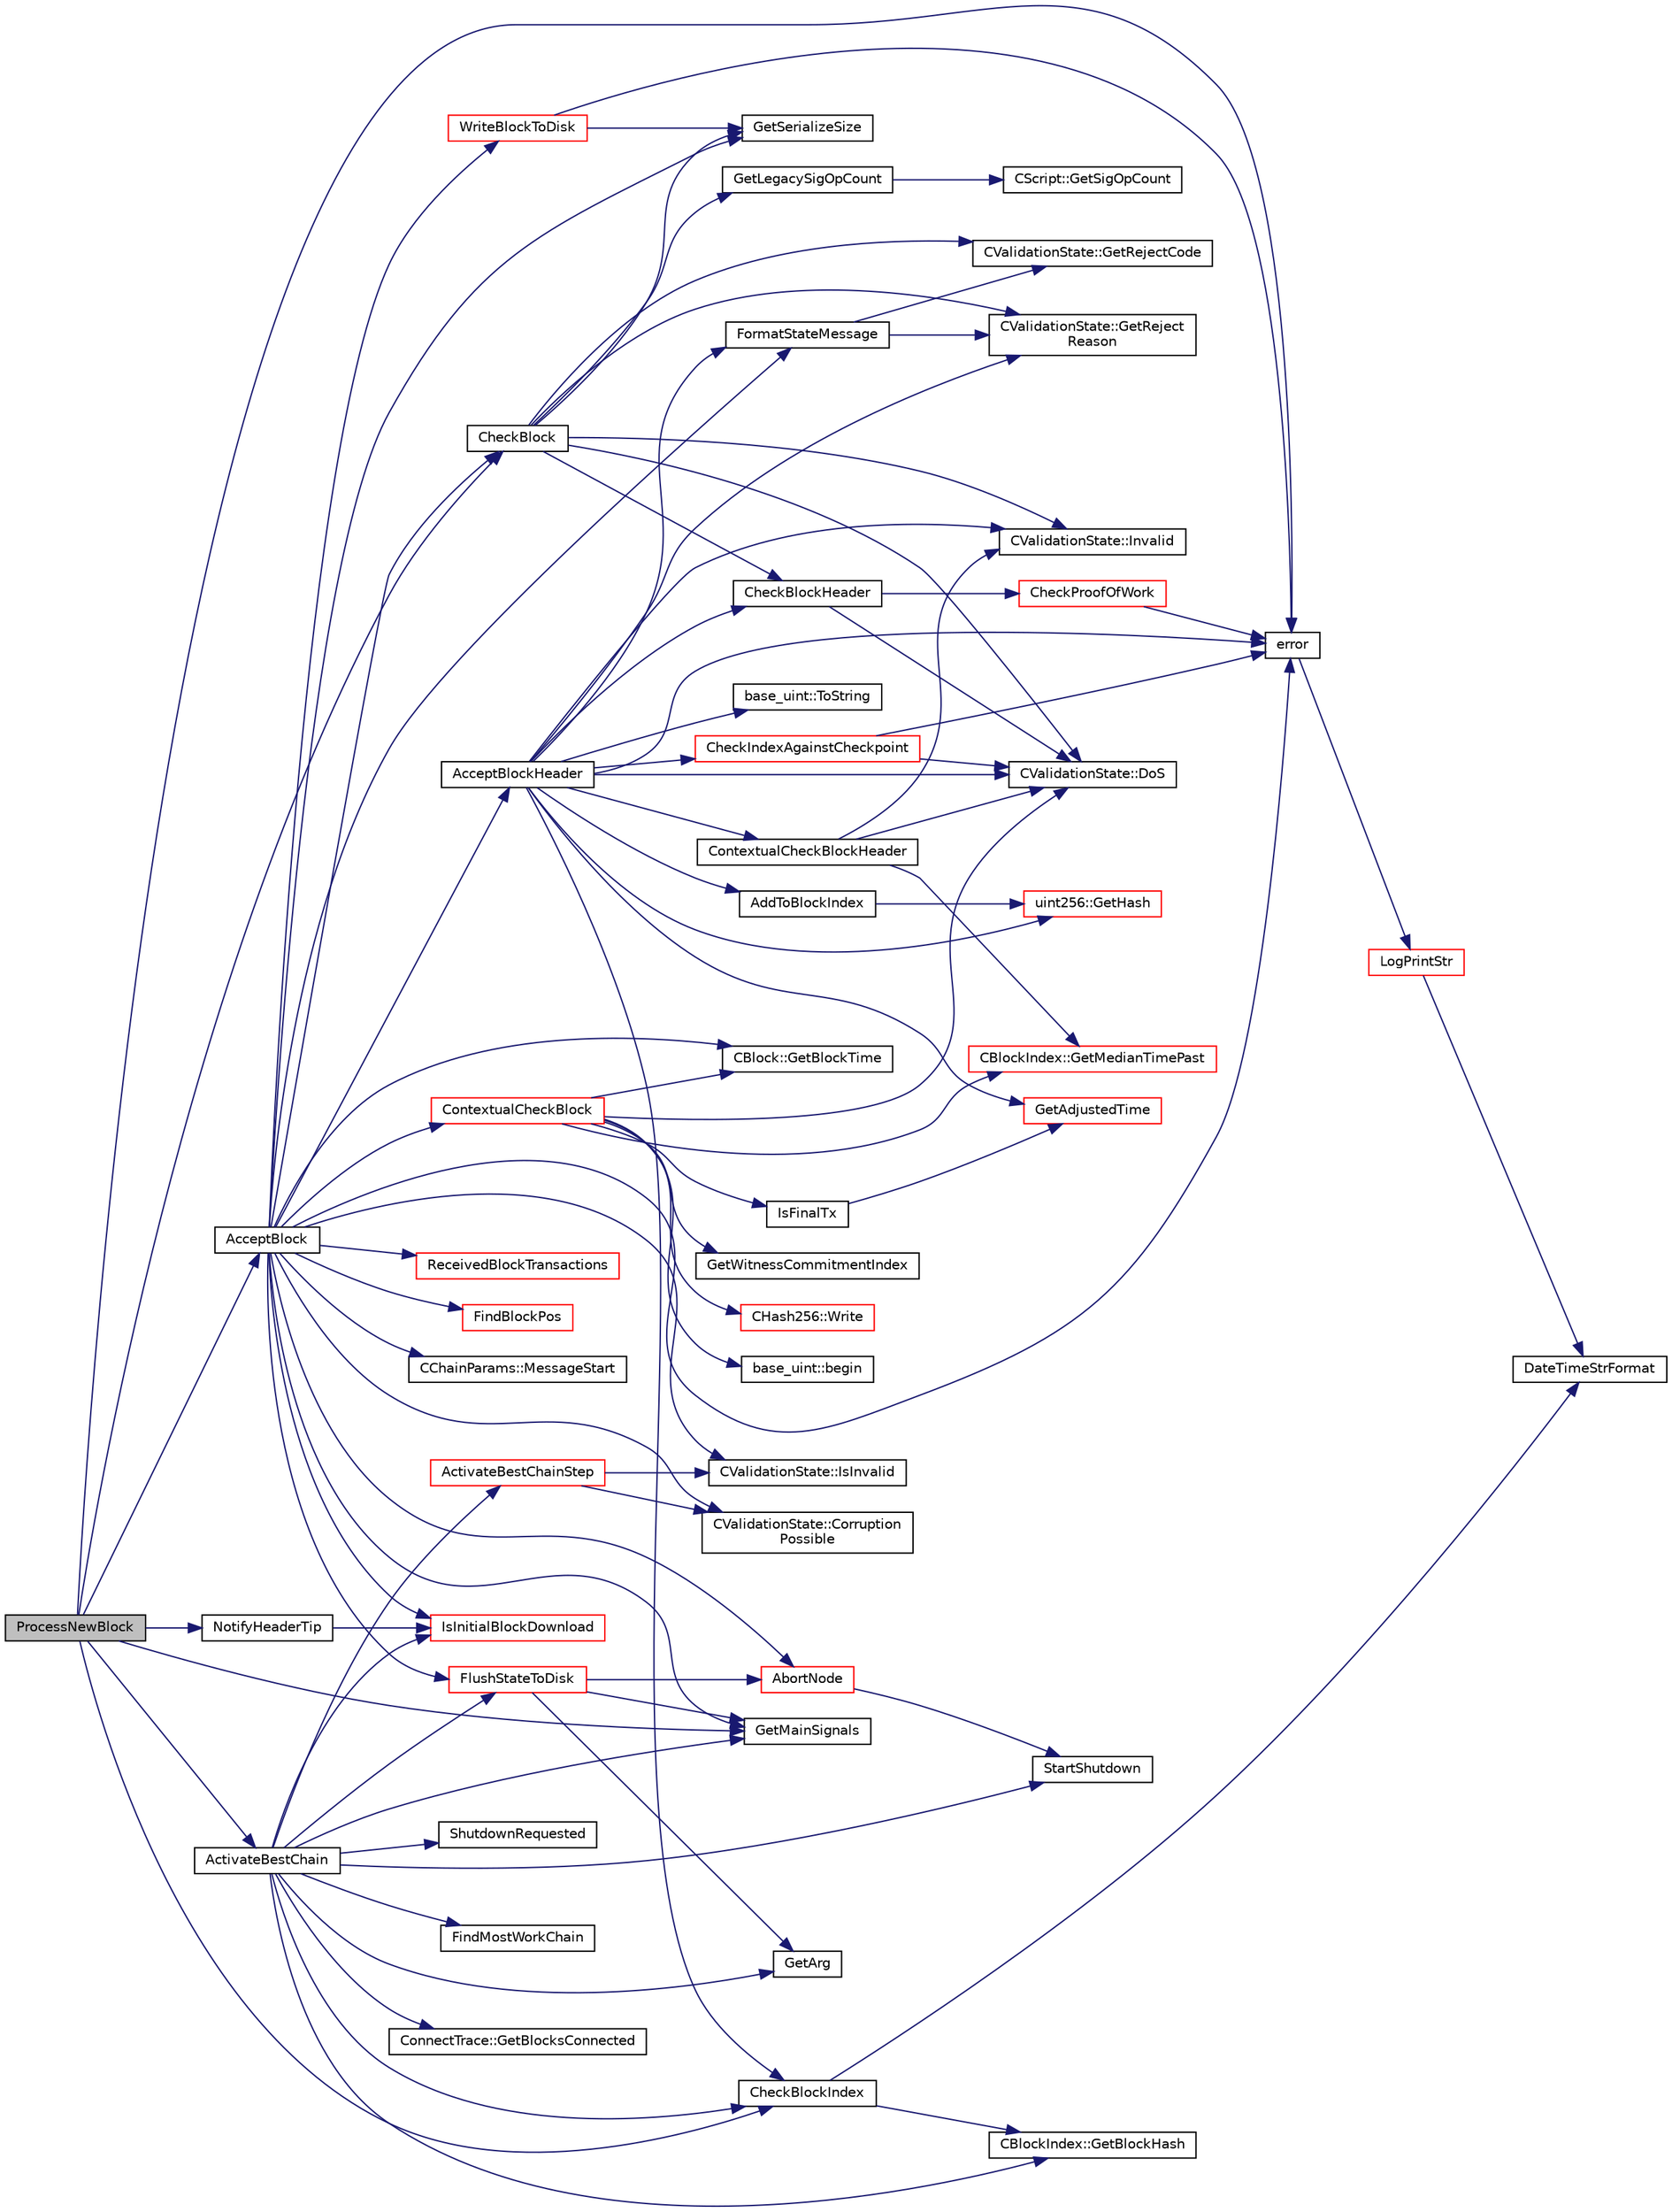 digraph "ProcessNewBlock"
{
  edge [fontname="Helvetica",fontsize="10",labelfontname="Helvetica",labelfontsize="10"];
  node [fontname="Helvetica",fontsize="10",shape=record];
  rankdir="LR";
  Node2299 [label="ProcessNewBlock",height=0.2,width=0.4,color="black", fillcolor="grey75", style="filled", fontcolor="black"];
  Node2299 -> Node2300 [color="midnightblue",fontsize="10",style="solid",fontname="Helvetica"];
  Node2300 [label="CheckBlock",height=0.2,width=0.4,color="black", fillcolor="white", style="filled",URL="$dd/d7d/validation_8cpp.html#abc9c65975a473d224b3b97b89d571942",tooltip="Functions for validating blocks and updating the block tree. "];
  Node2300 -> Node2301 [color="midnightblue",fontsize="10",style="solid",fontname="Helvetica"];
  Node2301 [label="CheckBlockHeader",height=0.2,width=0.4,color="black", fillcolor="white", style="filled",URL="$dd/d7d/validation_8cpp.html#ab7a9bd34b5fe878a3623ac1f04e1105c"];
  Node2301 -> Node2302 [color="midnightblue",fontsize="10",style="solid",fontname="Helvetica"];
  Node2302 [label="CheckProofOfWork",height=0.2,width=0.4,color="red", fillcolor="white", style="filled",URL="$d1/d08/proofs_8cpp.html#a20a76dbc6ac5b8a6e0aaef85522b1069",tooltip="Check whether a block hash satisfies the proof-of-work requirement specified by nBits. "];
  Node2302 -> Node2305 [color="midnightblue",fontsize="10",style="solid",fontname="Helvetica"];
  Node2305 [label="error",height=0.2,width=0.4,color="black", fillcolor="white", style="filled",URL="$d8/d3c/util_8h.html#af8985880cf4ef26df0a5aa2ffcb76662"];
  Node2305 -> Node2306 [color="midnightblue",fontsize="10",style="solid",fontname="Helvetica"];
  Node2306 [label="LogPrintStr",height=0.2,width=0.4,color="red", fillcolor="white", style="filled",URL="$d8/d3c/util_8h.html#afd4c3002b2797c0560adddb6af3ca1da"];
  Node2306 -> Node2312 [color="midnightblue",fontsize="10",style="solid",fontname="Helvetica"];
  Node2312 [label="DateTimeStrFormat",height=0.2,width=0.4,color="black", fillcolor="white", style="filled",URL="$df/d2d/util_8cpp.html#a749bc6776c8ec72d7c5e4dea56aee415"];
  Node2301 -> Node2314 [color="midnightblue",fontsize="10",style="solid",fontname="Helvetica"];
  Node2314 [label="CValidationState::DoS",height=0.2,width=0.4,color="black", fillcolor="white", style="filled",URL="$d5/df6/class_c_validation_state.html#a3c6786d00da8d1c5df25b4c3876409e8"];
  Node2300 -> Node2314 [color="midnightblue",fontsize="10",style="solid",fontname="Helvetica"];
  Node2300 -> Node2315 [color="midnightblue",fontsize="10",style="solid",fontname="Helvetica"];
  Node2315 [label="GetSerializeSize",height=0.2,width=0.4,color="black", fillcolor="white", style="filled",URL="$df/d9d/serialize_8h.html#a48239e478ae730373d1984fe304ca025"];
  Node2300 -> Node2316 [color="midnightblue",fontsize="10",style="solid",fontname="Helvetica"];
  Node2316 [label="CValidationState::Invalid",height=0.2,width=0.4,color="black", fillcolor="white", style="filled",URL="$d5/df6/class_c_validation_state.html#a88ff08b67f7f44bb3c7f7053bb1ee6fc"];
  Node2300 -> Node2317 [color="midnightblue",fontsize="10",style="solid",fontname="Helvetica"];
  Node2317 [label="CValidationState::GetRejectCode",height=0.2,width=0.4,color="black", fillcolor="white", style="filled",URL="$d5/df6/class_c_validation_state.html#ad90959549444c9795484785d8af97850"];
  Node2300 -> Node2318 [color="midnightblue",fontsize="10",style="solid",fontname="Helvetica"];
  Node2318 [label="CValidationState::GetReject\lReason",height=0.2,width=0.4,color="black", fillcolor="white", style="filled",URL="$d5/df6/class_c_validation_state.html#a8fa9612cb40c3c8592f7cd29b5931ccd"];
  Node2300 -> Node2319 [color="midnightblue",fontsize="10",style="solid",fontname="Helvetica"];
  Node2319 [label="GetLegacySigOpCount",height=0.2,width=0.4,color="black", fillcolor="white", style="filled",URL="$df/d0a/main_8cpp.html#ad2eaf4f8542c12ea9ee1183609cc6d1a",tooltip="Count ECDSA signature operations the old-fashioned (pre-0.6) way. "];
  Node2319 -> Node2320 [color="midnightblue",fontsize="10",style="solid",fontname="Helvetica"];
  Node2320 [label="CScript::GetSigOpCount",height=0.2,width=0.4,color="black", fillcolor="white", style="filled",URL="$d9/d4b/class_c_script.html#a957f92ddf3efcd76b66e514c05f27dde"];
  Node2299 -> Node2321 [color="midnightblue",fontsize="10",style="solid",fontname="Helvetica"];
  Node2321 [label="AcceptBlock",height=0.2,width=0.4,color="black", fillcolor="white", style="filled",URL="$dd/d7d/validation_8cpp.html#aaa7054d6767ac72da76062adba62e296",tooltip="Store block on disk. "];
  Node2321 -> Node2322 [color="midnightblue",fontsize="10",style="solid",fontname="Helvetica"];
  Node2322 [label="AcceptBlockHeader",height=0.2,width=0.4,color="black", fillcolor="white", style="filled",URL="$dd/d7d/validation_8cpp.html#a44668eed86c30141dcdd2a7d04bff543"];
  Node2322 -> Node2323 [color="midnightblue",fontsize="10",style="solid",fontname="Helvetica"];
  Node2323 [label="uint256::GetHash",height=0.2,width=0.4,color="red", fillcolor="white", style="filled",URL="$d2/d86/classuint256.html#a6dfa79998c7cb7def7a6c7c0a6915c58"];
  Node2322 -> Node2316 [color="midnightblue",fontsize="10",style="solid",fontname="Helvetica"];
  Node2322 -> Node2305 [color="midnightblue",fontsize="10",style="solid",fontname="Helvetica"];
  Node2322 -> Node2326 [color="midnightblue",fontsize="10",style="solid",fontname="Helvetica"];
  Node2326 [label="base_uint::ToString",height=0.2,width=0.4,color="black", fillcolor="white", style="filled",URL="$da/df7/classbase__uint.html#acccba4d9d51a0c36261718ca0cbb293b"];
  Node2322 -> Node2301 [color="midnightblue",fontsize="10",style="solid",fontname="Helvetica"];
  Node2322 -> Node2327 [color="midnightblue",fontsize="10",style="solid",fontname="Helvetica"];
  Node2327 [label="FormatStateMessage",height=0.2,width=0.4,color="black", fillcolor="white", style="filled",URL="$dd/d7d/validation_8cpp.html#a86ed1d2d0837b905d74c2e4192b6c06a",tooltip="Convert CValidationState to a human-readable message for logging. "];
  Node2327 -> Node2318 [color="midnightblue",fontsize="10",style="solid",fontname="Helvetica"];
  Node2327 -> Node2317 [color="midnightblue",fontsize="10",style="solid",fontname="Helvetica"];
  Node2322 -> Node2314 [color="midnightblue",fontsize="10",style="solid",fontname="Helvetica"];
  Node2322 -> Node2328 [color="midnightblue",fontsize="10",style="solid",fontname="Helvetica"];
  Node2328 [label="CheckIndexAgainstCheckpoint",height=0.2,width=0.4,color="red", fillcolor="white", style="filled",URL="$dd/d7d/validation_8cpp.html#a854f4f2a8843d4ddd0b0824a003b2546"];
  Node2328 -> Node2314 [color="midnightblue",fontsize="10",style="solid",fontname="Helvetica"];
  Node2328 -> Node2305 [color="midnightblue",fontsize="10",style="solid",fontname="Helvetica"];
  Node2322 -> Node2318 [color="midnightblue",fontsize="10",style="solid",fontname="Helvetica"];
  Node2322 -> Node2332 [color="midnightblue",fontsize="10",style="solid",fontname="Helvetica"];
  Node2332 [label="ContextualCheckBlockHeader",height=0.2,width=0.4,color="black", fillcolor="white", style="filled",URL="$dd/d7d/validation_8cpp.html#a6e862c7e805f1dc56a75c575ab65c516",tooltip="Context-dependent validity checks. "];
  Node2332 -> Node2314 [color="midnightblue",fontsize="10",style="solid",fontname="Helvetica"];
  Node2332 -> Node2333 [color="midnightblue",fontsize="10",style="solid",fontname="Helvetica"];
  Node2333 [label="CBlockIndex::GetMedianTimePast",height=0.2,width=0.4,color="red", fillcolor="white", style="filled",URL="$d3/dbd/class_c_block_index.html#aa9bd0ab02cf8b9c866618cee3a5a0583"];
  Node2332 -> Node2316 [color="midnightblue",fontsize="10",style="solid",fontname="Helvetica"];
  Node2322 -> Node2335 [color="midnightblue",fontsize="10",style="solid",fontname="Helvetica"];
  Node2335 [label="GetAdjustedTime",height=0.2,width=0.4,color="red", fillcolor="white", style="filled",URL="$df/d2d/util_8cpp.html#a09f81b9c7650f898cf3cf305b87547e6"];
  Node2322 -> Node2337 [color="midnightblue",fontsize="10",style="solid",fontname="Helvetica"];
  Node2337 [label="AddToBlockIndex",height=0.2,width=0.4,color="black", fillcolor="white", style="filled",URL="$dd/d7d/validation_8cpp.html#a93b9250a4ecb51618145c73c5af3b653"];
  Node2337 -> Node2323 [color="midnightblue",fontsize="10",style="solid",fontname="Helvetica"];
  Node2322 -> Node2338 [color="midnightblue",fontsize="10",style="solid",fontname="Helvetica"];
  Node2338 [label="CheckBlockIndex",height=0.2,width=0.4,color="black", fillcolor="white", style="filled",URL="$dd/d7d/validation_8cpp.html#a2f4243729dc8ec324a1088f256bdc506"];
  Node2338 -> Node2339 [color="midnightblue",fontsize="10",style="solid",fontname="Helvetica"];
  Node2339 [label="CBlockIndex::GetBlockHash",height=0.2,width=0.4,color="black", fillcolor="white", style="filled",URL="$d3/dbd/class_c_block_index.html#a98490a2788c65cdd6ae9002b004dd74c"];
  Node2338 -> Node2312 [color="midnightblue",fontsize="10",style="solid",fontname="Helvetica"];
  Node2321 -> Node2300 [color="midnightblue",fontsize="10",style="solid",fontname="Helvetica"];
  Node2321 -> Node2340 [color="midnightblue",fontsize="10",style="solid",fontname="Helvetica"];
  Node2340 [label="ContextualCheckBlock",height=0.2,width=0.4,color="red", fillcolor="white", style="filled",URL="$dd/d7d/validation_8cpp.html#a3738f9e2128f53dff80e660afa21de3e"];
  Node2340 -> Node2333 [color="midnightblue",fontsize="10",style="solid",fontname="Helvetica"];
  Node2340 -> Node2341 [color="midnightblue",fontsize="10",style="solid",fontname="Helvetica"];
  Node2341 [label="CBlock::GetBlockTime",height=0.2,width=0.4,color="black", fillcolor="white", style="filled",URL="$d3/d51/class_c_block.html#a4fa8201373b08e0ee4b4c678b8f2c4aa"];
  Node2340 -> Node2342 [color="midnightblue",fontsize="10",style="solid",fontname="Helvetica"];
  Node2342 [label="IsFinalTx",height=0.2,width=0.4,color="black", fillcolor="white", style="filled",URL="$df/d0a/main_8cpp.html#adc332cd7ac94e639bb4239618341be19"];
  Node2342 -> Node2335 [color="midnightblue",fontsize="10",style="solid",fontname="Helvetica"];
  Node2340 -> Node2314 [color="midnightblue",fontsize="10",style="solid",fontname="Helvetica"];
  Node2340 -> Node2343 [color="midnightblue",fontsize="10",style="solid",fontname="Helvetica"];
  Node2343 [label="GetWitnessCommitmentIndex",height=0.2,width=0.4,color="black", fillcolor="white", style="filled",URL="$dd/d7d/validation_8cpp.html#aefbbe9094bd65ee8f223534a7dfe9987"];
  Node2340 -> Node2344 [color="midnightblue",fontsize="10",style="solid",fontname="Helvetica"];
  Node2344 [label="CHash256::Write",height=0.2,width=0.4,color="red", fillcolor="white", style="filled",URL="$d4/dec/class_c_hash256.html#a9cc25033c6435cb28e2e8e377c949a7a"];
  Node2340 -> Node2349 [color="midnightblue",fontsize="10",style="solid",fontname="Helvetica"];
  Node2349 [label="base_uint::begin",height=0.2,width=0.4,color="black", fillcolor="white", style="filled",URL="$da/df7/classbase__uint.html#aaa32054bf4e8fbb31d54a75f6065174d"];
  Node2321 -> Node2359 [color="midnightblue",fontsize="10",style="solid",fontname="Helvetica"];
  Node2359 [label="CValidationState::IsInvalid",height=0.2,width=0.4,color="black", fillcolor="white", style="filled",URL="$d5/df6/class_c_validation_state.html#ace1d536f4003d3a6689fccd0f496c977"];
  Node2321 -> Node2360 [color="midnightblue",fontsize="10",style="solid",fontname="Helvetica"];
  Node2360 [label="CValidationState::Corruption\lPossible",height=0.2,width=0.4,color="black", fillcolor="white", style="filled",URL="$d5/df6/class_c_validation_state.html#add2b2dc505a8527fda32295b65bb636b"];
  Node2321 -> Node2305 [color="midnightblue",fontsize="10",style="solid",fontname="Helvetica"];
  Node2321 -> Node2327 [color="midnightblue",fontsize="10",style="solid",fontname="Helvetica"];
  Node2321 -> Node2361 [color="midnightblue",fontsize="10",style="solid",fontname="Helvetica"];
  Node2361 [label="IsInitialBlockDownload",height=0.2,width=0.4,color="red", fillcolor="white", style="filled",URL="$dd/d7d/validation_8cpp.html#a5edcd96316574fd4a7f3ae0922a5cfd6",tooltip="Check whether we are doing an initial block download (synchronizing from disk or network) ..."];
  Node2321 -> Node2364 [color="midnightblue",fontsize="10",style="solid",fontname="Helvetica"];
  Node2364 [label="GetMainSignals",height=0.2,width=0.4,color="black", fillcolor="white", style="filled",URL="$d1/dd6/validationinterface_8cpp.html#a0aaad62c8654cb1868295e0682b05866"];
  Node2321 -> Node2315 [color="midnightblue",fontsize="10",style="solid",fontname="Helvetica"];
  Node2321 -> Node2365 [color="midnightblue",fontsize="10",style="solid",fontname="Helvetica"];
  Node2365 [label="FindBlockPos",height=0.2,width=0.4,color="red", fillcolor="white", style="filled",URL="$dd/d7d/validation_8cpp.html#a901d5ba590050c555cfe104705b39f79"];
  Node2321 -> Node2341 [color="midnightblue",fontsize="10",style="solid",fontname="Helvetica"];
  Node2321 -> Node2379 [color="midnightblue",fontsize="10",style="solid",fontname="Helvetica"];
  Node2379 [label="WriteBlockToDisk",height=0.2,width=0.4,color="red", fillcolor="white", style="filled",URL="$dd/d7d/validation_8cpp.html#a5a30f21e1d098b9bcc0aec2d2252670c"];
  Node2379 -> Node2305 [color="midnightblue",fontsize="10",style="solid",fontname="Helvetica"];
  Node2379 -> Node2315 [color="midnightblue",fontsize="10",style="solid",fontname="Helvetica"];
  Node2321 -> Node2382 [color="midnightblue",fontsize="10",style="solid",fontname="Helvetica"];
  Node2382 [label="CChainParams::MessageStart",height=0.2,width=0.4,color="black", fillcolor="white", style="filled",URL="$d1/d4f/class_c_chain_params.html#accc01cc5a34b449c3370f46a5b4c5190"];
  Node2321 -> Node2376 [color="midnightblue",fontsize="10",style="solid",fontname="Helvetica"];
  Node2376 [label="AbortNode",height=0.2,width=0.4,color="red", fillcolor="white", style="filled",URL="$df/d0a/main_8cpp.html#a183c4f45aed59599d1875a80d0cf58ca",tooltip="Abort with a message. "];
  Node2376 -> Node2375 [color="midnightblue",fontsize="10",style="solid",fontname="Helvetica"];
  Node2375 [label="StartShutdown",height=0.2,width=0.4,color="black", fillcolor="white", style="filled",URL="$d0/dc9/init_8cpp.html#ac7140c7327b1e6a8d46470b1cd0e8e1b"];
  Node2321 -> Node2383 [color="midnightblue",fontsize="10",style="solid",fontname="Helvetica"];
  Node2383 [label="ReceivedBlockTransactions",height=0.2,width=0.4,color="red", fillcolor="white", style="filled",URL="$dd/d7d/validation_8cpp.html#a895527f81e6fbc668975ab0b611805d9",tooltip="Mark a block as having its data received and checked (up to BLOCK_VALID_TRANSACTIONS). "];
  Node2321 -> Node2385 [color="midnightblue",fontsize="10",style="solid",fontname="Helvetica"];
  Node2385 [label="FlushStateToDisk",height=0.2,width=0.4,color="red", fillcolor="white", style="filled",URL="$dd/d7d/validation_8cpp.html#a788f3aaee688481378aa35a0e776718a",tooltip="Update the on-disk chain state. "];
  Node2385 -> Node2394 [color="midnightblue",fontsize="10",style="solid",fontname="Helvetica"];
  Node2394 [label="GetArg",height=0.2,width=0.4,color="black", fillcolor="white", style="filled",URL="$df/d2d/util_8cpp.html#a24f685720bf40370e5bd2a192ad50cd8",tooltip="Return string argument or default value. "];
  Node2385 -> Node2376 [color="midnightblue",fontsize="10",style="solid",fontname="Helvetica"];
  Node2385 -> Node2364 [color="midnightblue",fontsize="10",style="solid",fontname="Helvetica"];
  Node2299 -> Node2338 [color="midnightblue",fontsize="10",style="solid",fontname="Helvetica"];
  Node2299 -> Node2364 [color="midnightblue",fontsize="10",style="solid",fontname="Helvetica"];
  Node2299 -> Node2305 [color="midnightblue",fontsize="10",style="solid",fontname="Helvetica"];
  Node2299 -> Node2396 [color="midnightblue",fontsize="10",style="solid",fontname="Helvetica"];
  Node2396 [label="NotifyHeaderTip",height=0.2,width=0.4,color="black", fillcolor="white", style="filled",URL="$dd/d7d/validation_8cpp.html#aa1fe76c38f04f52c1430beb340d218b8"];
  Node2396 -> Node2361 [color="midnightblue",fontsize="10",style="solid",fontname="Helvetica"];
  Node2299 -> Node2397 [color="midnightblue",fontsize="10",style="solid",fontname="Helvetica"];
  Node2397 [label="ActivateBestChain",height=0.2,width=0.4,color="black", fillcolor="white", style="filled",URL="$dd/d7d/validation_8cpp.html#a8cfbc84b7aa211f3368d4d3813be276c",tooltip="Make the best chain active, in multiple steps. "];
  Node2397 -> Node2394 [color="midnightblue",fontsize="10",style="solid",fontname="Helvetica"];
  Node2397 -> Node2398 [color="midnightblue",fontsize="10",style="solid",fontname="Helvetica"];
  Node2398 [label="ShutdownRequested",height=0.2,width=0.4,color="black", fillcolor="white", style="filled",URL="$d0/dc9/init_8cpp.html#a6f201ca9fe6b594f1985c12b4482ea5a"];
  Node2397 -> Node2399 [color="midnightblue",fontsize="10",style="solid",fontname="Helvetica"];
  Node2399 [label="FindMostWorkChain",height=0.2,width=0.4,color="black", fillcolor="white", style="filled",URL="$dd/d7d/validation_8cpp.html#a2df93b375e469ffff381a97a30719072",tooltip="Return the tip of the chain with the most work in it, that isn&#39;t known to be invalid (it&#39;s however fa..."];
  Node2397 -> Node2400 [color="midnightblue",fontsize="10",style="solid",fontname="Helvetica"];
  Node2400 [label="ActivateBestChainStep",height=0.2,width=0.4,color="red", fillcolor="white", style="filled",URL="$dd/d7d/validation_8cpp.html#a4e2b817360d39dc766271f51fc146c96",tooltip="Try to make some progress towards making pindexMostWork the active block. "];
  Node2400 -> Node2359 [color="midnightblue",fontsize="10",style="solid",fontname="Helvetica"];
  Node2400 -> Node2360 [color="midnightblue",fontsize="10",style="solid",fontname="Helvetica"];
  Node2397 -> Node2339 [color="midnightblue",fontsize="10",style="solid",fontname="Helvetica"];
  Node2397 -> Node2361 [color="midnightblue",fontsize="10",style="solid",fontname="Helvetica"];
  Node2397 -> Node2540 [color="midnightblue",fontsize="10",style="solid",fontname="Helvetica"];
  Node2540 [label="ConnectTrace::GetBlocksConnected",height=0.2,width=0.4,color="black", fillcolor="white", style="filled",URL="$db/d05/class_connect_trace.html#afe437ec2f5bfc1c98af1ec52b3849aec"];
  Node2397 -> Node2364 [color="midnightblue",fontsize="10",style="solid",fontname="Helvetica"];
  Node2397 -> Node2375 [color="midnightblue",fontsize="10",style="solid",fontname="Helvetica"];
  Node2397 -> Node2338 [color="midnightblue",fontsize="10",style="solid",fontname="Helvetica"];
  Node2397 -> Node2385 [color="midnightblue",fontsize="10",style="solid",fontname="Helvetica"];
}
